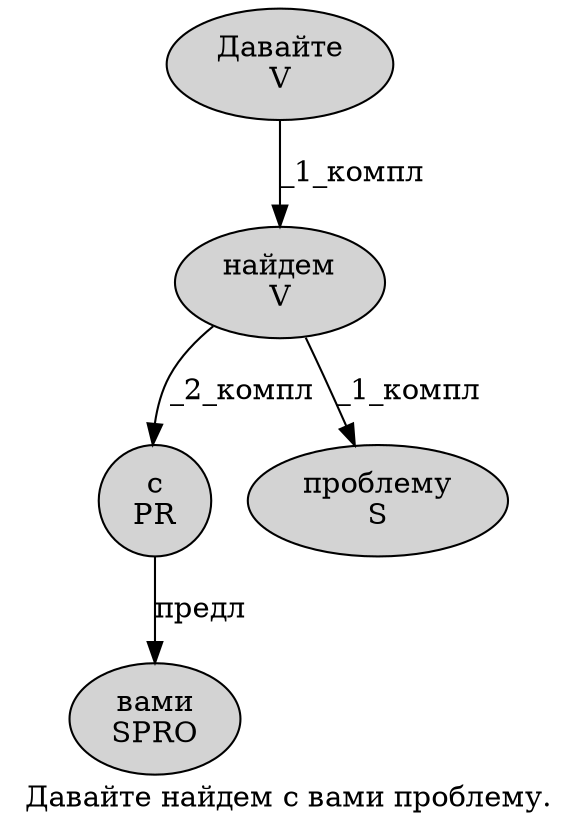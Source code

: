 digraph SENTENCE_4674 {
	graph [label="Давайте найдем с вами проблему."]
	node [style=filled]
		0 [label="Давайте
V" color="" fillcolor=lightgray penwidth=1 shape=ellipse]
		1 [label="найдем
V" color="" fillcolor=lightgray penwidth=1 shape=ellipse]
		2 [label="с
PR" color="" fillcolor=lightgray penwidth=1 shape=ellipse]
		3 [label="вами
SPRO" color="" fillcolor=lightgray penwidth=1 shape=ellipse]
		4 [label="проблему
S" color="" fillcolor=lightgray penwidth=1 shape=ellipse]
			1 -> 2 [label="_2_компл"]
			1 -> 4 [label="_1_компл"]
			2 -> 3 [label="предл"]
			0 -> 1 [label="_1_компл"]
}